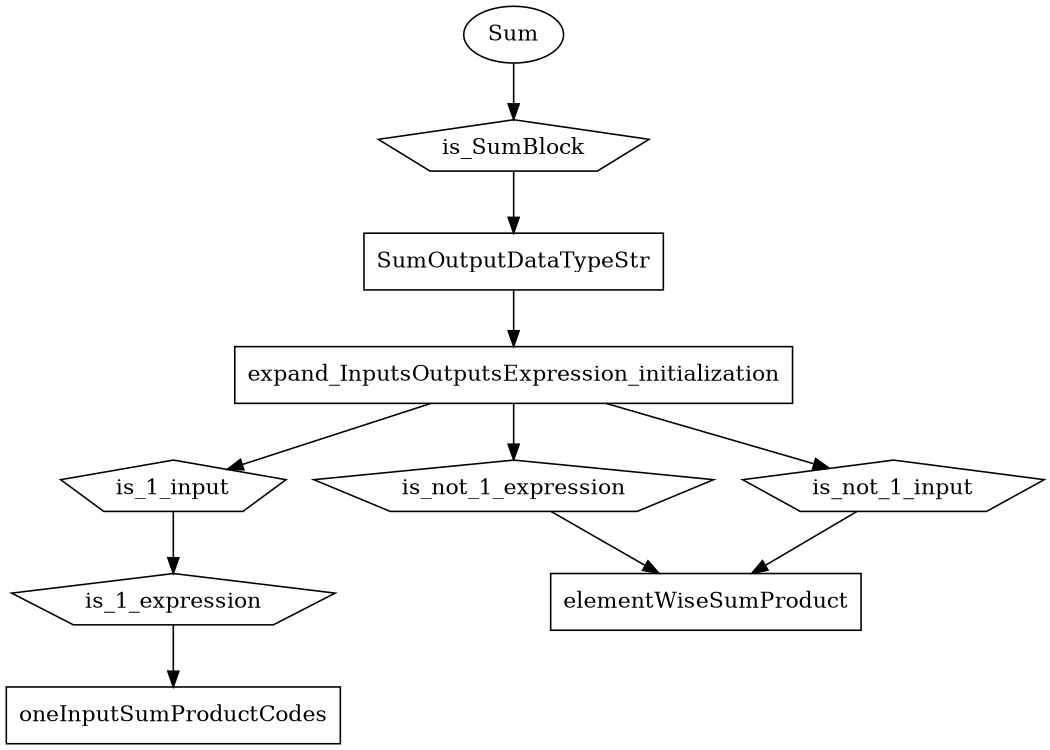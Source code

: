 digraph Sum {
        rankdir=UD;
        size="8,5"
        node [shape = polygon, sides=5];
        Sum [shape=ellipse];
        SumOutputDataTypeStr [shape=box];
        oneInputSumProductCodes [shape=box];
        expand_InputsOutputsExpression_initialization[shape=box];
        elementWiseSumProduct [shape=box];

        
        Sum -> is_SumBlock;
        is_SumBlock -> SumOutputDataTypeStr;
        SumOutputDataTypeStr -> expand_InputsOutputsExpression_initialization;

        expand_InputsOutputsExpression_initialization -> is_1_input
        is_1_input -> is_1_expression
        is_1_expression -> oneInputSumProductCodes

        expand_InputsOutputsExpression_initialization -> is_not_1_expression;
        is_not_1_expression -> elementWiseSumProduct;

        expand_InputsOutputsExpression_initialization -> is_not_1_input;
        is_not_1_input -> elementWiseSumProduct;

}
